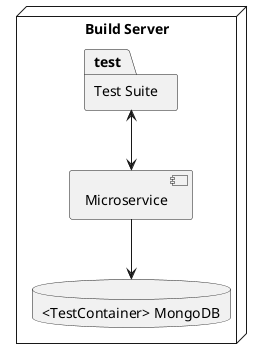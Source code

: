 @startuml
'https://plantuml.com/component-diagram
node "Build Server" as build {
 Package "Test Suite" as test
 [Microservice] as ms
 database "<TestContainer> MongoDB" as tc

 test <--> ms
 ms --> tc
}


@enduml